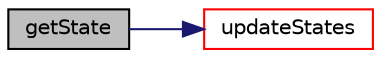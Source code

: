 digraph "getState"
{
  bgcolor="transparent";
  edge [fontname="Helvetica",fontsize="10",labelfontname="Helvetica",labelfontsize="10"];
  node [fontname="Helvetica",fontsize="10",shape=record];
  rankdir="LR";
  Node1 [label="getState",height=0.2,width=0.4,color="black", fillcolor="grey75", style="filled", fontcolor="black"];
  Node1 -> Node2 [color="midnightblue",fontsize="10",style="solid",fontname="Helvetica"];
  Node2 [label="updateStates",height=0.2,width=0.4,color="red",URL="$a00777.html#a7c5c7dcfc971f9b2f4c5892f3984c26e",tooltip="Check state of all files. Updates state_. "];
}
